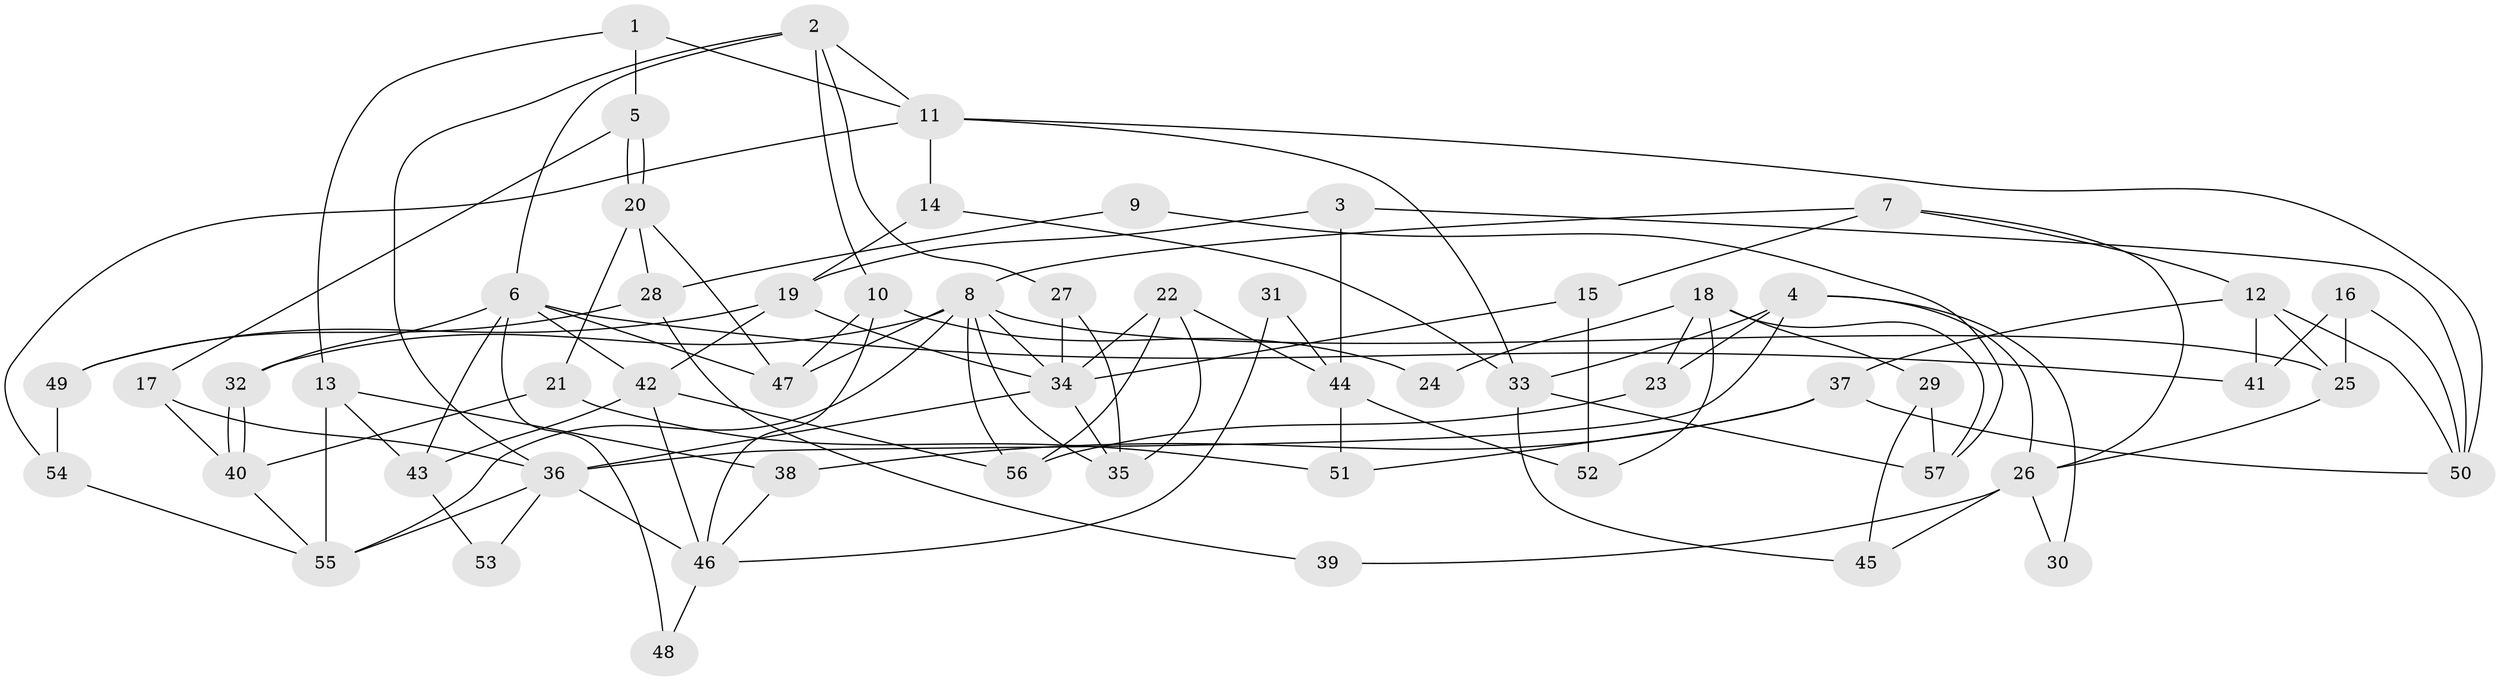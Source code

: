 // Generated by graph-tools (version 1.1) at 2025/14/03/09/25 04:14:49]
// undirected, 57 vertices, 114 edges
graph export_dot {
graph [start="1"]
  node [color=gray90,style=filled];
  1;
  2;
  3;
  4;
  5;
  6;
  7;
  8;
  9;
  10;
  11;
  12;
  13;
  14;
  15;
  16;
  17;
  18;
  19;
  20;
  21;
  22;
  23;
  24;
  25;
  26;
  27;
  28;
  29;
  30;
  31;
  32;
  33;
  34;
  35;
  36;
  37;
  38;
  39;
  40;
  41;
  42;
  43;
  44;
  45;
  46;
  47;
  48;
  49;
  50;
  51;
  52;
  53;
  54;
  55;
  56;
  57;
  1 -- 5;
  1 -- 11;
  1 -- 13;
  2 -- 27;
  2 -- 11;
  2 -- 6;
  2 -- 10;
  2 -- 36;
  3 -- 50;
  3 -- 19;
  3 -- 44;
  4 -- 26;
  4 -- 36;
  4 -- 23;
  4 -- 30;
  4 -- 33;
  5 -- 20;
  5 -- 20;
  5 -- 17;
  6 -- 43;
  6 -- 32;
  6 -- 41;
  6 -- 42;
  6 -- 47;
  6 -- 48;
  7 -- 8;
  7 -- 12;
  7 -- 15;
  7 -- 26;
  8 -- 47;
  8 -- 32;
  8 -- 25;
  8 -- 34;
  8 -- 35;
  8 -- 55;
  8 -- 56;
  9 -- 57;
  9 -- 28;
  10 -- 46;
  10 -- 24;
  10 -- 47;
  11 -- 14;
  11 -- 50;
  11 -- 33;
  11 -- 54;
  12 -- 37;
  12 -- 25;
  12 -- 41;
  12 -- 50;
  13 -- 55;
  13 -- 38;
  13 -- 43;
  14 -- 33;
  14 -- 19;
  15 -- 34;
  15 -- 52;
  16 -- 41;
  16 -- 50;
  16 -- 25;
  17 -- 40;
  17 -- 36;
  18 -- 52;
  18 -- 29;
  18 -- 23;
  18 -- 24;
  18 -- 57;
  19 -- 42;
  19 -- 34;
  19 -- 49;
  20 -- 47;
  20 -- 21;
  20 -- 28;
  21 -- 40;
  21 -- 51;
  22 -- 56;
  22 -- 35;
  22 -- 34;
  22 -- 44;
  23 -- 56;
  25 -- 26;
  26 -- 30;
  26 -- 39;
  26 -- 45;
  27 -- 35;
  27 -- 34;
  28 -- 49;
  28 -- 39;
  29 -- 57;
  29 -- 45;
  31 -- 46;
  31 -- 44;
  32 -- 40;
  32 -- 40;
  33 -- 45;
  33 -- 57;
  34 -- 35;
  34 -- 36;
  36 -- 46;
  36 -- 53;
  36 -- 55;
  37 -- 51;
  37 -- 38;
  37 -- 50;
  38 -- 46;
  40 -- 55;
  42 -- 56;
  42 -- 43;
  42 -- 46;
  43 -- 53;
  44 -- 51;
  44 -- 52;
  46 -- 48;
  49 -- 54;
  54 -- 55;
}
